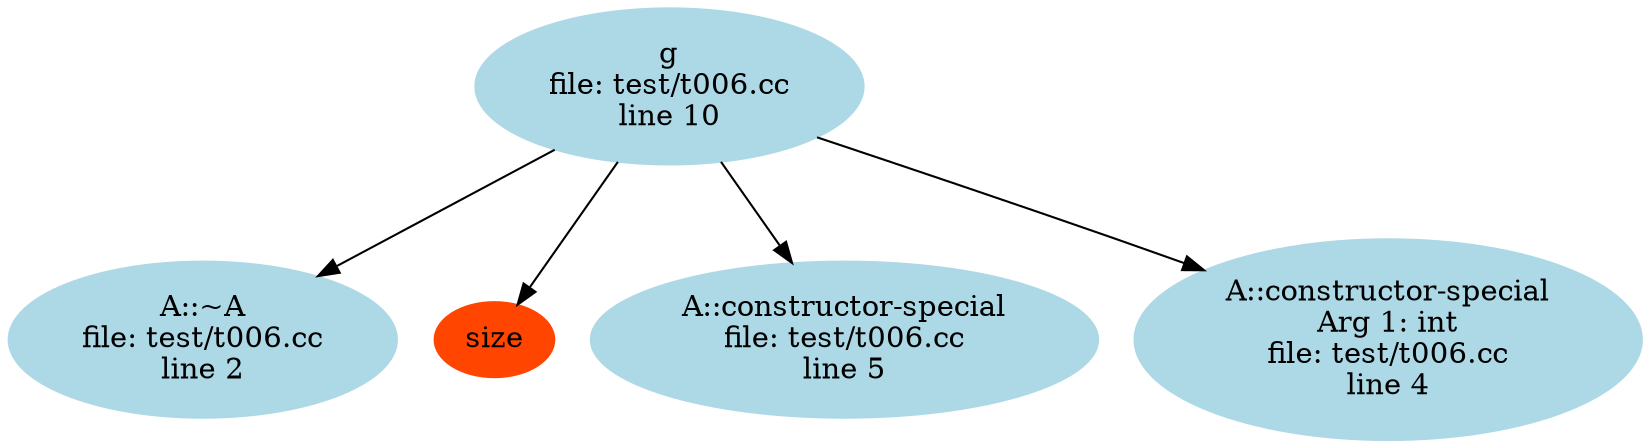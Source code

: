 digraph "CFG" {
    node [ color = "lightblue", style = filled ];
    edge [ arrowtail=odot ];
    "0" [label="g\nfile: test/t006.cc\nline 10"];
    "0" -> "1";
    "0" -> "2";
    "0" -> "3";
    "0" -> "4";
    "1" [label="A::~A\nfile: test/t006.cc\nline 2"];
    "4" [label="A::constructor-special\nArg 1: int\nfile: test/t006.cc\nline 4"];
    "2" [label="size", color="OrangeRed"];
    "3" [label="A::constructor-special\nfile: test/t006.cc\nline 5"];
}
